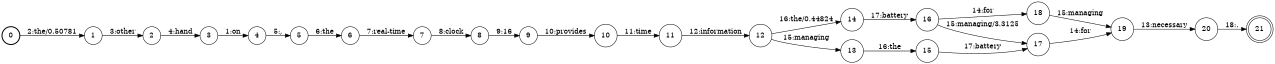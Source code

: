 digraph FST {
rankdir = LR;
size = "8.5,11";
label = "";
center = 1;
orientation = Portrait;
ranksep = "0.4";
nodesep = "0.25";
0 [label = "0", shape = circle, style = bold, fontsize = 14]
	0 -> 1 [label = "2:the/0.50781", fontsize = 14];
1 [label = "1", shape = circle, style = solid, fontsize = 14]
	1 -> 2 [label = "3:other", fontsize = 14];
2 [label = "2", shape = circle, style = solid, fontsize = 14]
	2 -> 3 [label = "4:hand", fontsize = 14];
3 [label = "3", shape = circle, style = solid, fontsize = 14]
	3 -> 4 [label = "1:on", fontsize = 14];
4 [label = "4", shape = circle, style = solid, fontsize = 14]
	4 -> 5 [label = "5:,", fontsize = 14];
5 [label = "5", shape = circle, style = solid, fontsize = 14]
	5 -> 6 [label = "6:the", fontsize = 14];
6 [label = "6", shape = circle, style = solid, fontsize = 14]
	6 -> 7 [label = "7:real-time", fontsize = 14];
7 [label = "7", shape = circle, style = solid, fontsize = 14]
	7 -> 8 [label = "8:clock", fontsize = 14];
8 [label = "8", shape = circle, style = solid, fontsize = 14]
	8 -> 9 [label = "9:16", fontsize = 14];
9 [label = "9", shape = circle, style = solid, fontsize = 14]
	9 -> 10 [label = "10:provides", fontsize = 14];
10 [label = "10", shape = circle, style = solid, fontsize = 14]
	10 -> 11 [label = "11:time", fontsize = 14];
11 [label = "11", shape = circle, style = solid, fontsize = 14]
	11 -> 12 [label = "12:information", fontsize = 14];
12 [label = "12", shape = circle, style = solid, fontsize = 14]
	12 -> 14 [label = "16:the/0.44824", fontsize = 14];
	12 -> 13 [label = "15:managing", fontsize = 14];
13 [label = "13", shape = circle, style = solid, fontsize = 14]
	13 -> 15 [label = "16:the", fontsize = 14];
14 [label = "14", shape = circle, style = solid, fontsize = 14]
	14 -> 16 [label = "17:battery", fontsize = 14];
15 [label = "15", shape = circle, style = solid, fontsize = 14]
	15 -> 17 [label = "17:battery", fontsize = 14];
16 [label = "16", shape = circle, style = solid, fontsize = 14]
	16 -> 18 [label = "14:for", fontsize = 14];
	16 -> 17 [label = "15:managing/3.3125", fontsize = 14];
17 [label = "17", shape = circle, style = solid, fontsize = 14]
	17 -> 19 [label = "14:for", fontsize = 14];
18 [label = "18", shape = circle, style = solid, fontsize = 14]
	18 -> 19 [label = "15:managing", fontsize = 14];
19 [label = "19", shape = circle, style = solid, fontsize = 14]
	19 -> 20 [label = "13:necessary", fontsize = 14];
20 [label = "20", shape = circle, style = solid, fontsize = 14]
	20 -> 21 [label = "18:.", fontsize = 14];
21 [label = "21", shape = doublecircle, style = solid, fontsize = 14]
}

